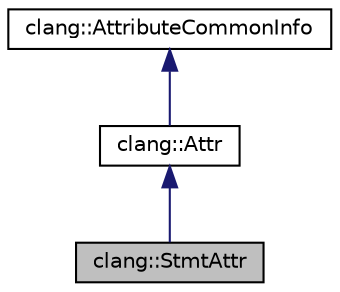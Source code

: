 digraph "clang::StmtAttr"
{
 // LATEX_PDF_SIZE
  bgcolor="transparent";
  edge [fontname="Helvetica",fontsize="10",labelfontname="Helvetica",labelfontsize="10"];
  node [fontname="Helvetica",fontsize="10",shape=record];
  Node1 [label="clang::StmtAttr",height=0.2,width=0.4,color="black", fillcolor="grey75", style="filled", fontcolor="black",tooltip=" "];
  Node2 -> Node1 [dir="back",color="midnightblue",fontsize="10",style="solid",fontname="Helvetica"];
  Node2 [label="clang::Attr",height=0.2,width=0.4,color="black",URL="$classclang_1_1Attr.html",tooltip="Attr - This represents one attribute."];
  Node3 -> Node2 [dir="back",color="midnightblue",fontsize="10",style="solid",fontname="Helvetica"];
  Node3 [label="clang::AttributeCommonInfo",height=0.2,width=0.4,color="black",URL="$classclang_1_1AttributeCommonInfo.html",tooltip=" "];
}
